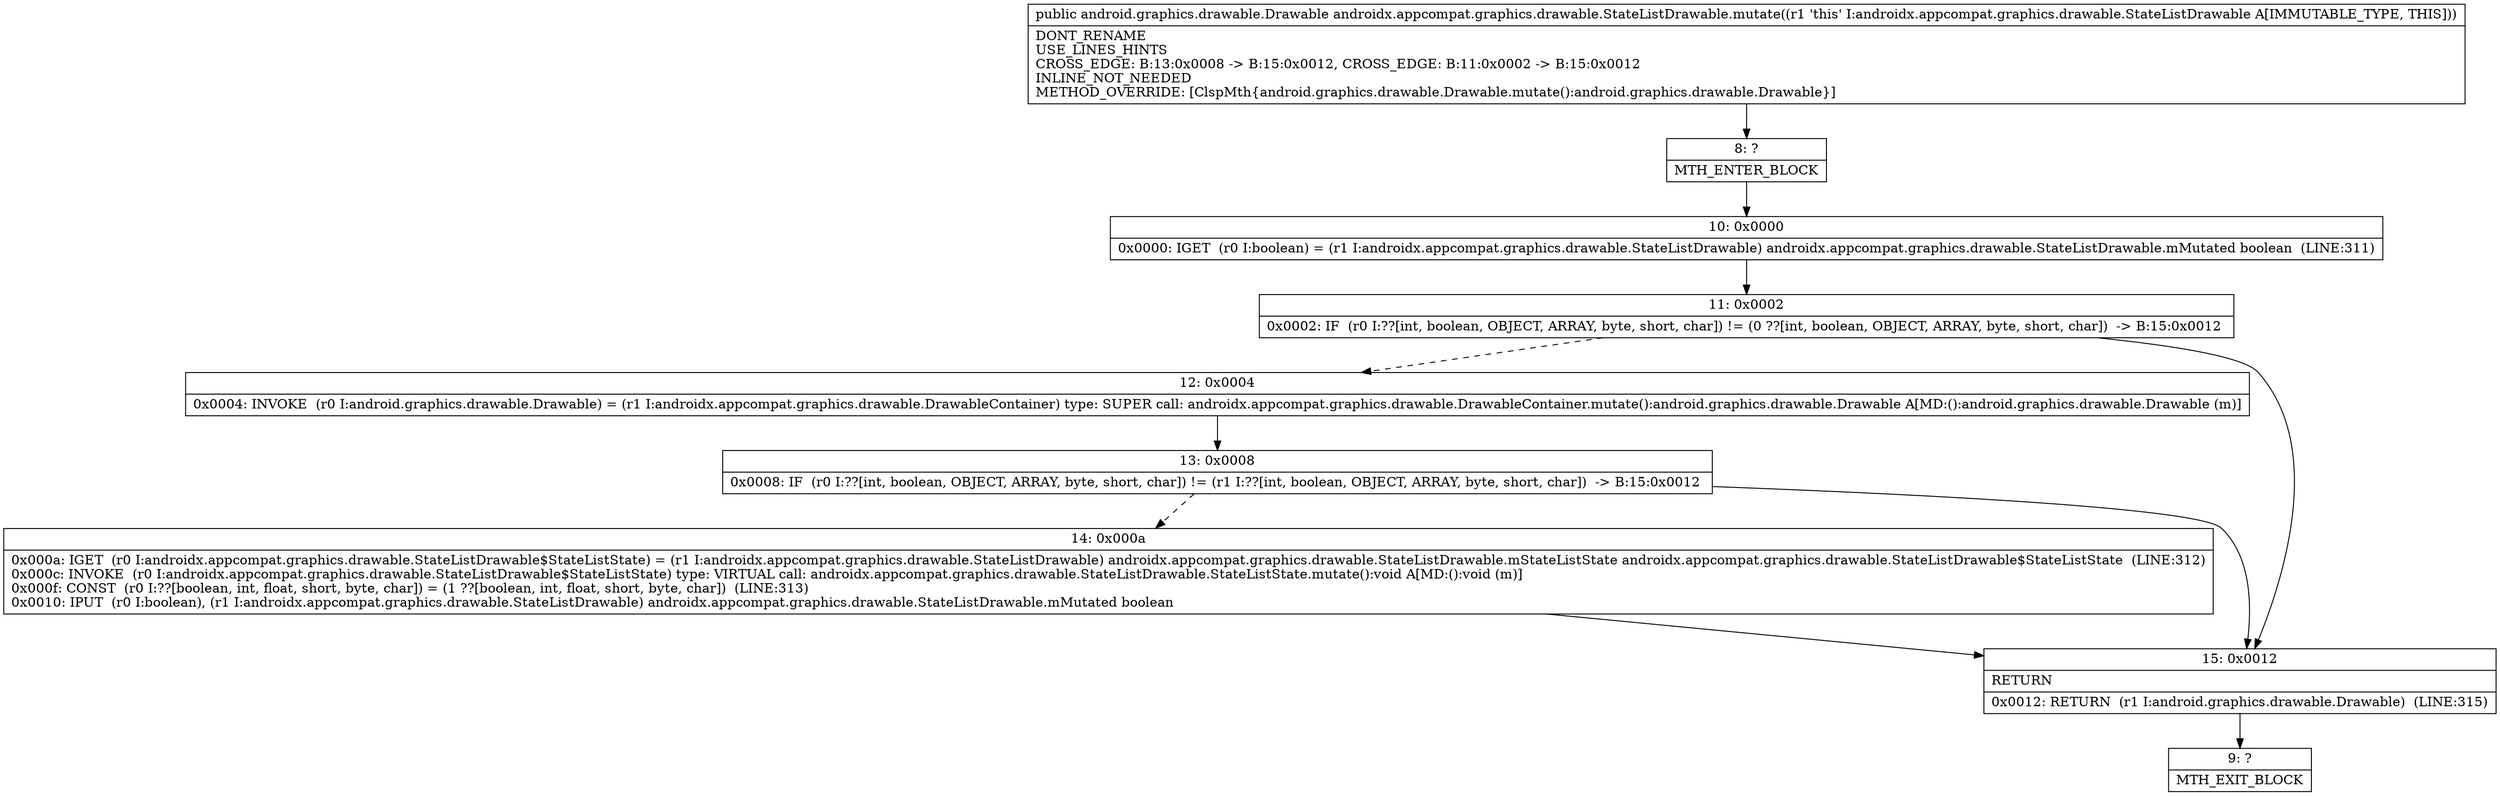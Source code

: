 digraph "CFG forandroidx.appcompat.graphics.drawable.StateListDrawable.mutate()Landroid\/graphics\/drawable\/Drawable;" {
Node_8 [shape=record,label="{8\:\ ?|MTH_ENTER_BLOCK\l}"];
Node_10 [shape=record,label="{10\:\ 0x0000|0x0000: IGET  (r0 I:boolean) = (r1 I:androidx.appcompat.graphics.drawable.StateListDrawable) androidx.appcompat.graphics.drawable.StateListDrawable.mMutated boolean  (LINE:311)\l}"];
Node_11 [shape=record,label="{11\:\ 0x0002|0x0002: IF  (r0 I:??[int, boolean, OBJECT, ARRAY, byte, short, char]) != (0 ??[int, boolean, OBJECT, ARRAY, byte, short, char])  \-\> B:15:0x0012 \l}"];
Node_12 [shape=record,label="{12\:\ 0x0004|0x0004: INVOKE  (r0 I:android.graphics.drawable.Drawable) = (r1 I:androidx.appcompat.graphics.drawable.DrawableContainer) type: SUPER call: androidx.appcompat.graphics.drawable.DrawableContainer.mutate():android.graphics.drawable.Drawable A[MD:():android.graphics.drawable.Drawable (m)]\l}"];
Node_13 [shape=record,label="{13\:\ 0x0008|0x0008: IF  (r0 I:??[int, boolean, OBJECT, ARRAY, byte, short, char]) != (r1 I:??[int, boolean, OBJECT, ARRAY, byte, short, char])  \-\> B:15:0x0012 \l}"];
Node_14 [shape=record,label="{14\:\ 0x000a|0x000a: IGET  (r0 I:androidx.appcompat.graphics.drawable.StateListDrawable$StateListState) = (r1 I:androidx.appcompat.graphics.drawable.StateListDrawable) androidx.appcompat.graphics.drawable.StateListDrawable.mStateListState androidx.appcompat.graphics.drawable.StateListDrawable$StateListState  (LINE:312)\l0x000c: INVOKE  (r0 I:androidx.appcompat.graphics.drawable.StateListDrawable$StateListState) type: VIRTUAL call: androidx.appcompat.graphics.drawable.StateListDrawable.StateListState.mutate():void A[MD:():void (m)]\l0x000f: CONST  (r0 I:??[boolean, int, float, short, byte, char]) = (1 ??[boolean, int, float, short, byte, char])  (LINE:313)\l0x0010: IPUT  (r0 I:boolean), (r1 I:androidx.appcompat.graphics.drawable.StateListDrawable) androidx.appcompat.graphics.drawable.StateListDrawable.mMutated boolean \l}"];
Node_15 [shape=record,label="{15\:\ 0x0012|RETURN\l|0x0012: RETURN  (r1 I:android.graphics.drawable.Drawable)  (LINE:315)\l}"];
Node_9 [shape=record,label="{9\:\ ?|MTH_EXIT_BLOCK\l}"];
MethodNode[shape=record,label="{public android.graphics.drawable.Drawable androidx.appcompat.graphics.drawable.StateListDrawable.mutate((r1 'this' I:androidx.appcompat.graphics.drawable.StateListDrawable A[IMMUTABLE_TYPE, THIS]))  | DONT_RENAME\lUSE_LINES_HINTS\lCROSS_EDGE: B:13:0x0008 \-\> B:15:0x0012, CROSS_EDGE: B:11:0x0002 \-\> B:15:0x0012\lINLINE_NOT_NEEDED\lMETHOD_OVERRIDE: [ClspMth\{android.graphics.drawable.Drawable.mutate():android.graphics.drawable.Drawable\}]\l}"];
MethodNode -> Node_8;Node_8 -> Node_10;
Node_10 -> Node_11;
Node_11 -> Node_12[style=dashed];
Node_11 -> Node_15;
Node_12 -> Node_13;
Node_13 -> Node_14[style=dashed];
Node_13 -> Node_15;
Node_14 -> Node_15;
Node_15 -> Node_9;
}

